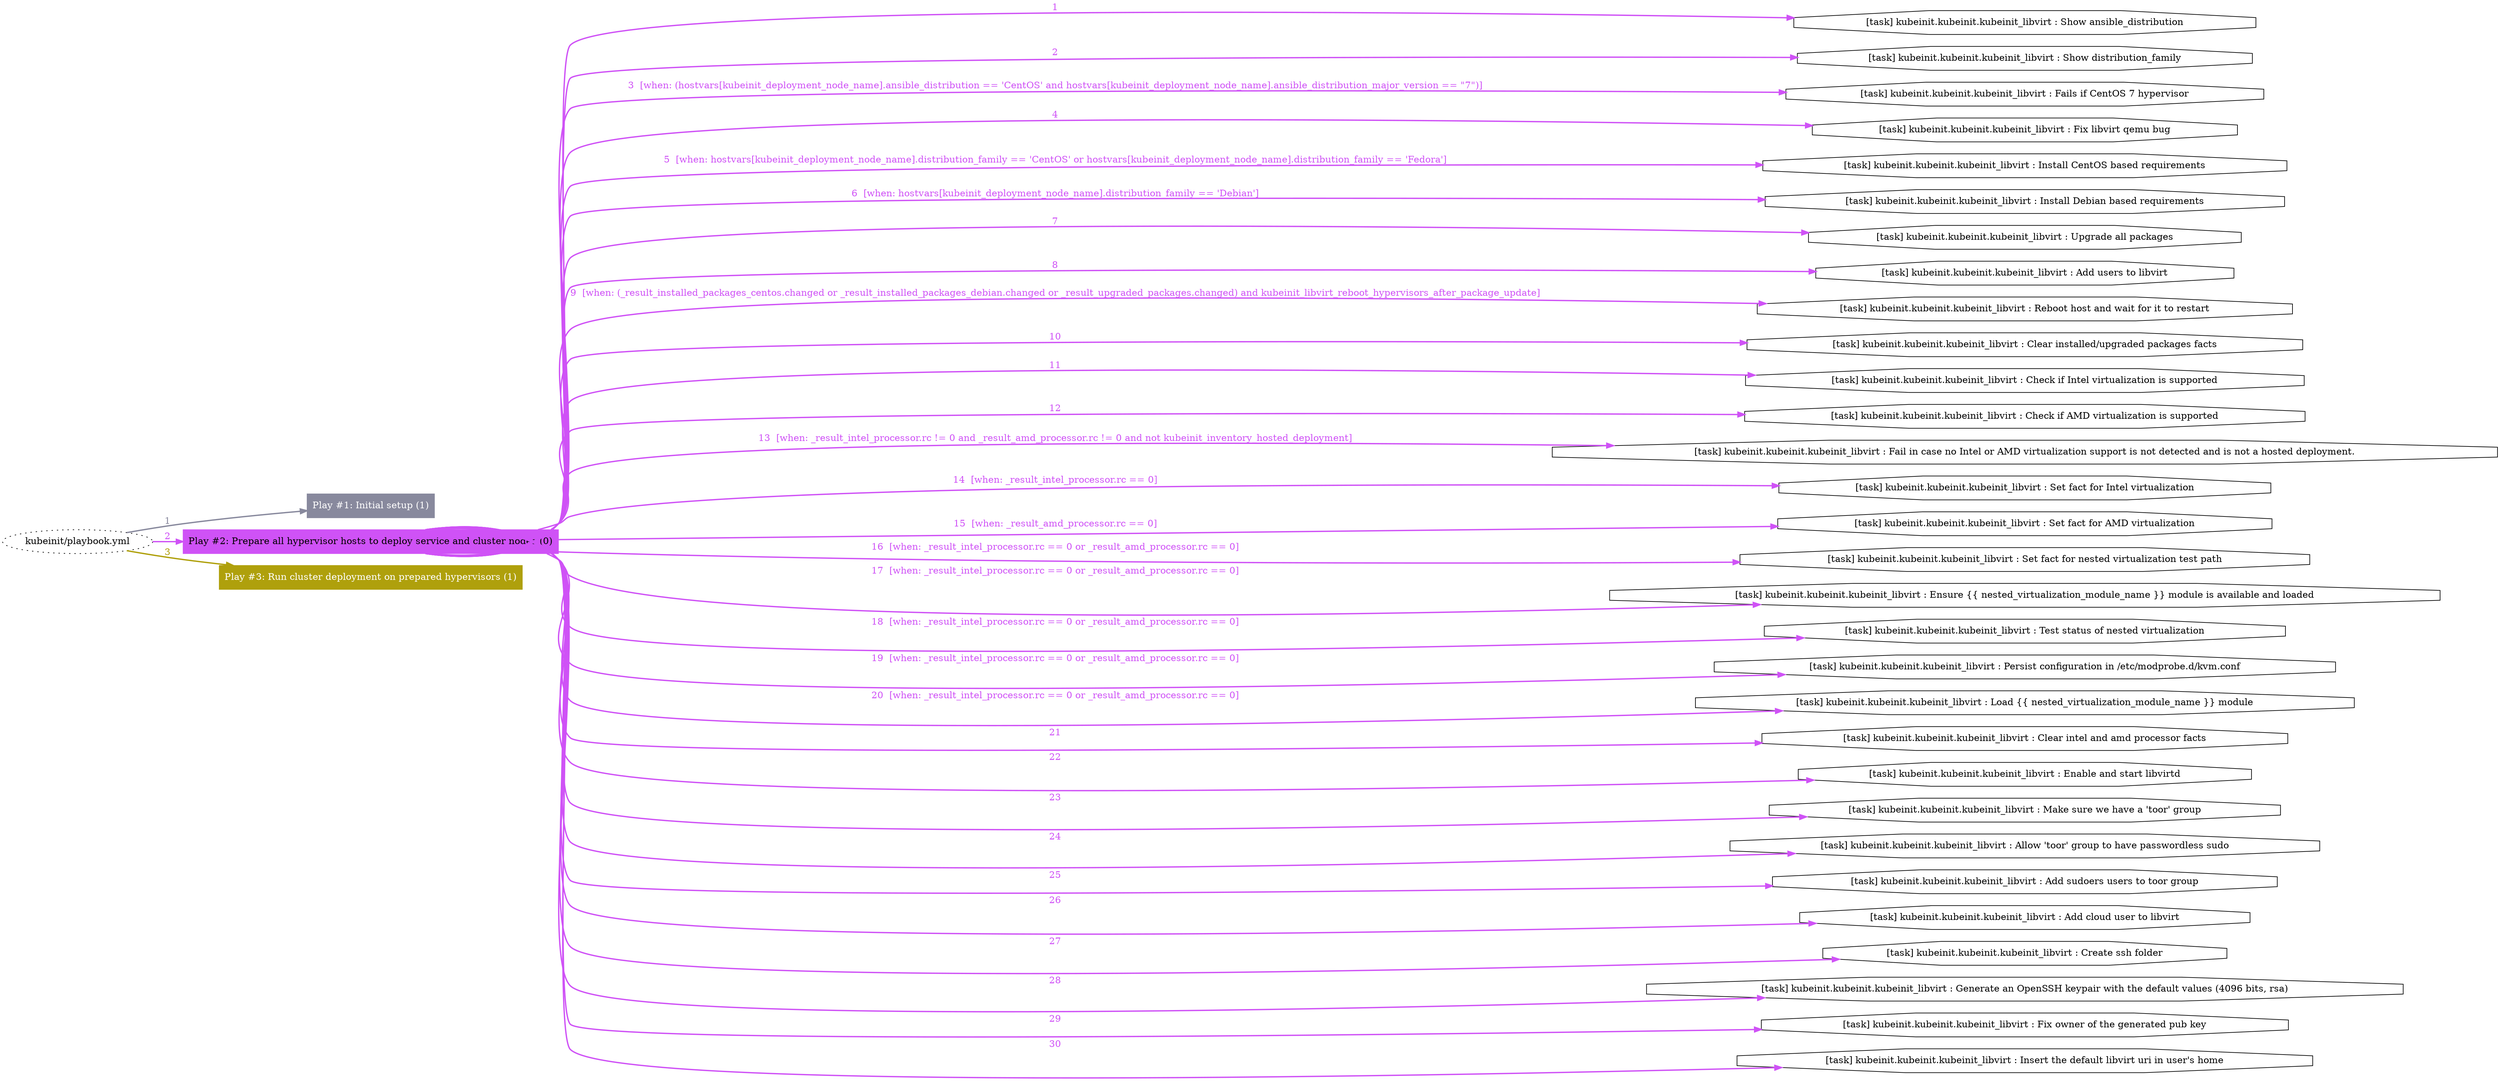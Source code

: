 digraph "kubeinit/playbook.yml "{
	graph [concentrate=true ordering=in rankdir=LR ratio=fill]
	edge [esep=5 sep=10]
	"kubeinit/playbook.yml" [id=root_node style=dotted]
	subgraph "Play #1: Initial setup (1) "{
		"Play #1: Initial setup (1)" [color="#88899d" fontcolor="#ffffff" id="play_9632800f-569d-4440-8a70-1ec53c93b8f8" shape=box style=filled tooltip=localhost]
		"kubeinit/playbook.yml" -> "Play #1: Initial setup (1)" [label=1 color="#88899d" fontcolor="#88899d" id="edge_e1cabb38-cc19-4f53-96e4-0893341fd04f" style=bold]
	}
	subgraph "Play #2: Prepare all hypervisor hosts to deploy service and cluster nodes (0) "{
		"Play #2: Prepare all hypervisor hosts to deploy service and cluster nodes (0)" [color="#cf52f6" fontcolor="#000000" id="play_f355b3b3-5242-4b47-bbce-df152c1d5060" shape=box style=filled tooltip=""]
		"kubeinit/playbook.yml" -> "Play #2: Prepare all hypervisor hosts to deploy service and cluster nodes (0)" [label=2 color="#cf52f6" fontcolor="#cf52f6" id="edge_0a6ebbf9-195f-4e6c-be1a-08adf0034e51" style=bold]
		"task_a166228e-9f81-4f98-a2a2-3f0c53bd4f1c" [label="[task] kubeinit.kubeinit.kubeinit_libvirt : Show ansible_distribution" id="task_a166228e-9f81-4f98-a2a2-3f0c53bd4f1c" shape=octagon tooltip="[task] kubeinit.kubeinit.kubeinit_libvirt : Show ansible_distribution"]
		"Play #2: Prepare all hypervisor hosts to deploy service and cluster nodes (0)" -> "task_a166228e-9f81-4f98-a2a2-3f0c53bd4f1c" [label=1 color="#cf52f6" fontcolor="#cf52f6" id="edge_47df54e3-c195-40cc-b661-8a0cb92eb98c" style=bold]
		"task_1840f2e9-2395-416a-8aeb-79d265f915fa" [label="[task] kubeinit.kubeinit.kubeinit_libvirt : Show distribution_family" id="task_1840f2e9-2395-416a-8aeb-79d265f915fa" shape=octagon tooltip="[task] kubeinit.kubeinit.kubeinit_libvirt : Show distribution_family"]
		"Play #2: Prepare all hypervisor hosts to deploy service and cluster nodes (0)" -> "task_1840f2e9-2395-416a-8aeb-79d265f915fa" [label=2 color="#cf52f6" fontcolor="#cf52f6" id="edge_00c59422-40e8-49e8-a2a7-65216b4e1cd3" style=bold]
		"task_d9ee2c03-f711-4157-ae29-9b589cfc9fa7" [label="[task] kubeinit.kubeinit.kubeinit_libvirt : Fails if CentOS 7 hypervisor" id="task_d9ee2c03-f711-4157-ae29-9b589cfc9fa7" shape=octagon tooltip="[task] kubeinit.kubeinit.kubeinit_libvirt : Fails if CentOS 7 hypervisor"]
		"Play #2: Prepare all hypervisor hosts to deploy service and cluster nodes (0)" -> "task_d9ee2c03-f711-4157-ae29-9b589cfc9fa7" [label="3  [when: (hostvars[kubeinit_deployment_node_name].ansible_distribution == 'CentOS' and hostvars[kubeinit_deployment_node_name].ansible_distribution_major_version == \"7\")]" color="#cf52f6" fontcolor="#cf52f6" id="edge_d528e067-03ce-4a30-965a-a2363a3aa17a" style=bold]
		"task_3742f10e-1524-423d-bb6c-dd4e037ce220" [label="[task] kubeinit.kubeinit.kubeinit_libvirt : Fix libvirt qemu bug" id="task_3742f10e-1524-423d-bb6c-dd4e037ce220" shape=octagon tooltip="[task] kubeinit.kubeinit.kubeinit_libvirt : Fix libvirt qemu bug"]
		"Play #2: Prepare all hypervisor hosts to deploy service and cluster nodes (0)" -> "task_3742f10e-1524-423d-bb6c-dd4e037ce220" [label=4 color="#cf52f6" fontcolor="#cf52f6" id="edge_65b190fd-6fd3-4a3a-b06d-2103ec4f647d" style=bold]
		"task_19bdd6c9-957f-4b91-8c56-74274cee52ab" [label="[task] kubeinit.kubeinit.kubeinit_libvirt : Install CentOS based requirements" id="task_19bdd6c9-957f-4b91-8c56-74274cee52ab" shape=octagon tooltip="[task] kubeinit.kubeinit.kubeinit_libvirt : Install CentOS based requirements"]
		"Play #2: Prepare all hypervisor hosts to deploy service and cluster nodes (0)" -> "task_19bdd6c9-957f-4b91-8c56-74274cee52ab" [label="5  [when: hostvars[kubeinit_deployment_node_name].distribution_family == 'CentOS' or hostvars[kubeinit_deployment_node_name].distribution_family == 'Fedora']" color="#cf52f6" fontcolor="#cf52f6" id="edge_b92a3988-97d9-4f44-a71f-92fdd7bf352d" style=bold]
		"task_097af8c6-de43-4623-8a40-ab35c0aa13e1" [label="[task] kubeinit.kubeinit.kubeinit_libvirt : Install Debian based requirements" id="task_097af8c6-de43-4623-8a40-ab35c0aa13e1" shape=octagon tooltip="[task] kubeinit.kubeinit.kubeinit_libvirt : Install Debian based requirements"]
		"Play #2: Prepare all hypervisor hosts to deploy service and cluster nodes (0)" -> "task_097af8c6-de43-4623-8a40-ab35c0aa13e1" [label="6  [when: hostvars[kubeinit_deployment_node_name].distribution_family == 'Debian']" color="#cf52f6" fontcolor="#cf52f6" id="edge_5ac3e90b-a478-4d24-ba44-cd1e5f5a29ba" style=bold]
		"task_2f800c09-deec-43d0-8396-6f2ef510a185" [label="[task] kubeinit.kubeinit.kubeinit_libvirt : Upgrade all packages" id="task_2f800c09-deec-43d0-8396-6f2ef510a185" shape=octagon tooltip="[task] kubeinit.kubeinit.kubeinit_libvirt : Upgrade all packages"]
		"Play #2: Prepare all hypervisor hosts to deploy service and cluster nodes (0)" -> "task_2f800c09-deec-43d0-8396-6f2ef510a185" [label=7 color="#cf52f6" fontcolor="#cf52f6" id="edge_647922e2-a48f-4974-bb86-df098f2842f4" style=bold]
		"task_43257411-fd9b-4ad7-ac05-9922ec267f2d" [label="[task] kubeinit.kubeinit.kubeinit_libvirt : Add users to libvirt" id="task_43257411-fd9b-4ad7-ac05-9922ec267f2d" shape=octagon tooltip="[task] kubeinit.kubeinit.kubeinit_libvirt : Add users to libvirt"]
		"Play #2: Prepare all hypervisor hosts to deploy service and cluster nodes (0)" -> "task_43257411-fd9b-4ad7-ac05-9922ec267f2d" [label=8 color="#cf52f6" fontcolor="#cf52f6" id="edge_49c2675f-6c81-45ab-942b-3ffdfc964b09" style=bold]
		"task_518e6075-05aa-42b0-a1c5-5362f2609cba" [label="[task] kubeinit.kubeinit.kubeinit_libvirt : Reboot host and wait for it to restart" id="task_518e6075-05aa-42b0-a1c5-5362f2609cba" shape=octagon tooltip="[task] kubeinit.kubeinit.kubeinit_libvirt : Reboot host and wait for it to restart"]
		"Play #2: Prepare all hypervisor hosts to deploy service and cluster nodes (0)" -> "task_518e6075-05aa-42b0-a1c5-5362f2609cba" [label="9  [when: (_result_installed_packages_centos.changed or _result_installed_packages_debian.changed or _result_upgraded_packages.changed) and kubeinit_libvirt_reboot_hypervisors_after_package_update]" color="#cf52f6" fontcolor="#cf52f6" id="edge_c02daaca-0010-4d6e-990a-3d9d37a68fc2" style=bold]
		"task_aad737ae-d317-4b3f-99af-75751fe288b2" [label="[task] kubeinit.kubeinit.kubeinit_libvirt : Clear installed/upgraded packages facts" id="task_aad737ae-d317-4b3f-99af-75751fe288b2" shape=octagon tooltip="[task] kubeinit.kubeinit.kubeinit_libvirt : Clear installed/upgraded packages facts"]
		"Play #2: Prepare all hypervisor hosts to deploy service and cluster nodes (0)" -> "task_aad737ae-d317-4b3f-99af-75751fe288b2" [label=10 color="#cf52f6" fontcolor="#cf52f6" id="edge_312d364b-31b9-47b9-b9e0-c55a42a8f7ed" style=bold]
		"task_6b19cc2b-1f27-4a46-a77c-7f2c3801ec5b" [label="[task] kubeinit.kubeinit.kubeinit_libvirt : Check if Intel virtualization is supported" id="task_6b19cc2b-1f27-4a46-a77c-7f2c3801ec5b" shape=octagon tooltip="[task] kubeinit.kubeinit.kubeinit_libvirt : Check if Intel virtualization is supported"]
		"Play #2: Prepare all hypervisor hosts to deploy service and cluster nodes (0)" -> "task_6b19cc2b-1f27-4a46-a77c-7f2c3801ec5b" [label=11 color="#cf52f6" fontcolor="#cf52f6" id="edge_66058b0b-5db5-449d-a217-20db4bffbf42" style=bold]
		"task_d2aa50a2-e349-4175-8c4e-05151e9856b6" [label="[task] kubeinit.kubeinit.kubeinit_libvirt : Check if AMD virtualization is supported" id="task_d2aa50a2-e349-4175-8c4e-05151e9856b6" shape=octagon tooltip="[task] kubeinit.kubeinit.kubeinit_libvirt : Check if AMD virtualization is supported"]
		"Play #2: Prepare all hypervisor hosts to deploy service and cluster nodes (0)" -> "task_d2aa50a2-e349-4175-8c4e-05151e9856b6" [label=12 color="#cf52f6" fontcolor="#cf52f6" id="edge_aec64750-115f-4eeb-8357-dcbd1a0dce18" style=bold]
		"task_a2c217d2-91f1-4a2c-a590-9c31844bd329" [label="[task] kubeinit.kubeinit.kubeinit_libvirt : Fail in case no Intel or AMD virtualization support is not detected and is not a hosted deployment." id="task_a2c217d2-91f1-4a2c-a590-9c31844bd329" shape=octagon tooltip="[task] kubeinit.kubeinit.kubeinit_libvirt : Fail in case no Intel or AMD virtualization support is not detected and is not a hosted deployment."]
		"Play #2: Prepare all hypervisor hosts to deploy service and cluster nodes (0)" -> "task_a2c217d2-91f1-4a2c-a590-9c31844bd329" [label="13  [when: _result_intel_processor.rc != 0 and _result_amd_processor.rc != 0 and not kubeinit_inventory_hosted_deployment]" color="#cf52f6" fontcolor="#cf52f6" id="edge_1f05c7b5-6f09-4a42-a126-3bdfaf7e1b51" style=bold]
		"task_9d6c548e-4c6e-40ce-b26e-8abc1f2b20b8" [label="[task] kubeinit.kubeinit.kubeinit_libvirt : Set fact for Intel virtualization" id="task_9d6c548e-4c6e-40ce-b26e-8abc1f2b20b8" shape=octagon tooltip="[task] kubeinit.kubeinit.kubeinit_libvirt : Set fact for Intel virtualization"]
		"Play #2: Prepare all hypervisor hosts to deploy service and cluster nodes (0)" -> "task_9d6c548e-4c6e-40ce-b26e-8abc1f2b20b8" [label="14  [when: _result_intel_processor.rc == 0]" color="#cf52f6" fontcolor="#cf52f6" id="edge_5654762d-c3dd-4208-a44e-d328a8a4a55d" style=bold]
		"task_5165a9e7-d098-449d-9a9c-063cd9931f6b" [label="[task] kubeinit.kubeinit.kubeinit_libvirt : Set fact for AMD virtualization" id="task_5165a9e7-d098-449d-9a9c-063cd9931f6b" shape=octagon tooltip="[task] kubeinit.kubeinit.kubeinit_libvirt : Set fact for AMD virtualization"]
		"Play #2: Prepare all hypervisor hosts to deploy service and cluster nodes (0)" -> "task_5165a9e7-d098-449d-9a9c-063cd9931f6b" [label="15  [when: _result_amd_processor.rc == 0]" color="#cf52f6" fontcolor="#cf52f6" id="edge_cad0ee98-5c85-4731-a1f5-53420c1b13d7" style=bold]
		"task_d6c11866-197b-47ed-be51-ee30bc283cc7" [label="[task] kubeinit.kubeinit.kubeinit_libvirt : Set fact for nested virtualization test path" id="task_d6c11866-197b-47ed-be51-ee30bc283cc7" shape=octagon tooltip="[task] kubeinit.kubeinit.kubeinit_libvirt : Set fact for nested virtualization test path"]
		"Play #2: Prepare all hypervisor hosts to deploy service and cluster nodes (0)" -> "task_d6c11866-197b-47ed-be51-ee30bc283cc7" [label="16  [when: _result_intel_processor.rc == 0 or _result_amd_processor.rc == 0]" color="#cf52f6" fontcolor="#cf52f6" id="edge_cf314185-d1cd-4269-bc4d-d13aeced8375" style=bold]
		"task_ea1d2fce-7ad2-47ea-96a5-864b4761aabf" [label="[task] kubeinit.kubeinit.kubeinit_libvirt : Ensure {{ nested_virtualization_module_name }} module is available and loaded" id="task_ea1d2fce-7ad2-47ea-96a5-864b4761aabf" shape=octagon tooltip="[task] kubeinit.kubeinit.kubeinit_libvirt : Ensure {{ nested_virtualization_module_name }} module is available and loaded"]
		"Play #2: Prepare all hypervisor hosts to deploy service and cluster nodes (0)" -> "task_ea1d2fce-7ad2-47ea-96a5-864b4761aabf" [label="17  [when: _result_intel_processor.rc == 0 or _result_amd_processor.rc == 0]" color="#cf52f6" fontcolor="#cf52f6" id="edge_600e87f0-114e-4b0b-9374-12aaf0e60570" style=bold]
		"task_fbc0e17e-dd81-4951-97d0-3e22ac96048d" [label="[task] kubeinit.kubeinit.kubeinit_libvirt : Test status of nested virtualization" id="task_fbc0e17e-dd81-4951-97d0-3e22ac96048d" shape=octagon tooltip="[task] kubeinit.kubeinit.kubeinit_libvirt : Test status of nested virtualization"]
		"Play #2: Prepare all hypervisor hosts to deploy service and cluster nodes (0)" -> "task_fbc0e17e-dd81-4951-97d0-3e22ac96048d" [label="18  [when: _result_intel_processor.rc == 0 or _result_amd_processor.rc == 0]" color="#cf52f6" fontcolor="#cf52f6" id="edge_558dfb43-510f-45ca-b736-0aa1abf17d2f" style=bold]
		"task_8fd360b0-be8c-45b1-8598-b03aa3198e47" [label="[task] kubeinit.kubeinit.kubeinit_libvirt : Persist configuration in /etc/modprobe.d/kvm.conf" id="task_8fd360b0-be8c-45b1-8598-b03aa3198e47" shape=octagon tooltip="[task] kubeinit.kubeinit.kubeinit_libvirt : Persist configuration in /etc/modprobe.d/kvm.conf"]
		"Play #2: Prepare all hypervisor hosts to deploy service and cluster nodes (0)" -> "task_8fd360b0-be8c-45b1-8598-b03aa3198e47" [label="19  [when: _result_intel_processor.rc == 0 or _result_amd_processor.rc == 0]" color="#cf52f6" fontcolor="#cf52f6" id="edge_f3a0603d-040e-4087-8c4e-c441e80bac06" style=bold]
		"task_c5cd3d22-fee2-4b25-99a0-9c8a49a7e51e" [label="[task] kubeinit.kubeinit.kubeinit_libvirt : Load {{ nested_virtualization_module_name }} module" id="task_c5cd3d22-fee2-4b25-99a0-9c8a49a7e51e" shape=octagon tooltip="[task] kubeinit.kubeinit.kubeinit_libvirt : Load {{ nested_virtualization_module_name }} module"]
		"Play #2: Prepare all hypervisor hosts to deploy service and cluster nodes (0)" -> "task_c5cd3d22-fee2-4b25-99a0-9c8a49a7e51e" [label="20  [when: _result_intel_processor.rc == 0 or _result_amd_processor.rc == 0]" color="#cf52f6" fontcolor="#cf52f6" id="edge_fbfa529f-b3dc-4002-843c-19e58d97a5cb" style=bold]
		"task_97f10df8-a435-4e10-8db1-3e43d8b434b4" [label="[task] kubeinit.kubeinit.kubeinit_libvirt : Clear intel and amd processor facts" id="task_97f10df8-a435-4e10-8db1-3e43d8b434b4" shape=octagon tooltip="[task] kubeinit.kubeinit.kubeinit_libvirt : Clear intel and amd processor facts"]
		"Play #2: Prepare all hypervisor hosts to deploy service and cluster nodes (0)" -> "task_97f10df8-a435-4e10-8db1-3e43d8b434b4" [label=21 color="#cf52f6" fontcolor="#cf52f6" id="edge_52b80469-e5de-41a4-8d6c-f57c32a008ff" style=bold]
		"task_8e9f752c-8e87-4f7b-9fff-ba6f09e66e24" [label="[task] kubeinit.kubeinit.kubeinit_libvirt : Enable and start libvirtd" id="task_8e9f752c-8e87-4f7b-9fff-ba6f09e66e24" shape=octagon tooltip="[task] kubeinit.kubeinit.kubeinit_libvirt : Enable and start libvirtd"]
		"Play #2: Prepare all hypervisor hosts to deploy service and cluster nodes (0)" -> "task_8e9f752c-8e87-4f7b-9fff-ba6f09e66e24" [label=22 color="#cf52f6" fontcolor="#cf52f6" id="edge_aff55d86-f9e6-4c9c-a534-54e45417f96a" style=bold]
		"task_248d4e90-89ac-4300-ad94-6f182332a6fe" [label="[task] kubeinit.kubeinit.kubeinit_libvirt : Make sure we have a 'toor' group" id="task_248d4e90-89ac-4300-ad94-6f182332a6fe" shape=octagon tooltip="[task] kubeinit.kubeinit.kubeinit_libvirt : Make sure we have a 'toor' group"]
		"Play #2: Prepare all hypervisor hosts to deploy service and cluster nodes (0)" -> "task_248d4e90-89ac-4300-ad94-6f182332a6fe" [label=23 color="#cf52f6" fontcolor="#cf52f6" id="edge_11869ba9-2f82-45bd-ae44-5fe9fd0b20cd" style=bold]
		"task_ba76a2c7-3360-44b8-9fa6-84c20b9b0bd6" [label="[task] kubeinit.kubeinit.kubeinit_libvirt : Allow 'toor' group to have passwordless sudo" id="task_ba76a2c7-3360-44b8-9fa6-84c20b9b0bd6" shape=octagon tooltip="[task] kubeinit.kubeinit.kubeinit_libvirt : Allow 'toor' group to have passwordless sudo"]
		"Play #2: Prepare all hypervisor hosts to deploy service and cluster nodes (0)" -> "task_ba76a2c7-3360-44b8-9fa6-84c20b9b0bd6" [label=24 color="#cf52f6" fontcolor="#cf52f6" id="edge_eb759ef2-f8ec-4716-b828-be41b9cfe090" style=bold]
		"task_ce6f10c4-18af-4231-8588-cfaddb9b6305" [label="[task] kubeinit.kubeinit.kubeinit_libvirt : Add sudoers users to toor group" id="task_ce6f10c4-18af-4231-8588-cfaddb9b6305" shape=octagon tooltip="[task] kubeinit.kubeinit.kubeinit_libvirt : Add sudoers users to toor group"]
		"Play #2: Prepare all hypervisor hosts to deploy service and cluster nodes (0)" -> "task_ce6f10c4-18af-4231-8588-cfaddb9b6305" [label=25 color="#cf52f6" fontcolor="#cf52f6" id="edge_eeef993b-7939-4c23-984f-7f821eeb12e9" style=bold]
		"task_ce1ec828-ca03-43f8-ab2c-8390f42da6bf" [label="[task] kubeinit.kubeinit.kubeinit_libvirt : Add cloud user to libvirt" id="task_ce1ec828-ca03-43f8-ab2c-8390f42da6bf" shape=octagon tooltip="[task] kubeinit.kubeinit.kubeinit_libvirt : Add cloud user to libvirt"]
		"Play #2: Prepare all hypervisor hosts to deploy service and cluster nodes (0)" -> "task_ce1ec828-ca03-43f8-ab2c-8390f42da6bf" [label=26 color="#cf52f6" fontcolor="#cf52f6" id="edge_dda190b6-647a-48b0-8f57-25532216c0be" style=bold]
		"task_7d690aa7-026f-49a4-bf93-b409ecf89ee9" [label="[task] kubeinit.kubeinit.kubeinit_libvirt : Create ssh folder" id="task_7d690aa7-026f-49a4-bf93-b409ecf89ee9" shape=octagon tooltip="[task] kubeinit.kubeinit.kubeinit_libvirt : Create ssh folder"]
		"Play #2: Prepare all hypervisor hosts to deploy service and cluster nodes (0)" -> "task_7d690aa7-026f-49a4-bf93-b409ecf89ee9" [label=27 color="#cf52f6" fontcolor="#cf52f6" id="edge_ae0ea261-97b3-4cc9-b27e-7615c1a03022" style=bold]
		"task_ebc51a0f-da82-40dc-928a-1c9bf861aa62" [label="[task] kubeinit.kubeinit.kubeinit_libvirt : Generate an OpenSSH keypair with the default values (4096 bits, rsa)" id="task_ebc51a0f-da82-40dc-928a-1c9bf861aa62" shape=octagon tooltip="[task] kubeinit.kubeinit.kubeinit_libvirt : Generate an OpenSSH keypair with the default values (4096 bits, rsa)"]
		"Play #2: Prepare all hypervisor hosts to deploy service and cluster nodes (0)" -> "task_ebc51a0f-da82-40dc-928a-1c9bf861aa62" [label=28 color="#cf52f6" fontcolor="#cf52f6" id="edge_874b1a85-d959-464c-9f3f-9d729447e465" style=bold]
		"task_ea37f45b-fb58-492b-80b3-c24a8668657c" [label="[task] kubeinit.kubeinit.kubeinit_libvirt : Fix owner of the generated pub key" id="task_ea37f45b-fb58-492b-80b3-c24a8668657c" shape=octagon tooltip="[task] kubeinit.kubeinit.kubeinit_libvirt : Fix owner of the generated pub key"]
		"Play #2: Prepare all hypervisor hosts to deploy service and cluster nodes (0)" -> "task_ea37f45b-fb58-492b-80b3-c24a8668657c" [label=29 color="#cf52f6" fontcolor="#cf52f6" id="edge_e83a0018-bb86-4808-a6de-15801d39ac71" style=bold]
		"task_fc2d83f4-f945-48e1-961a-eb2e84546eff" [label="[task] kubeinit.kubeinit.kubeinit_libvirt : Insert the default libvirt uri in user's home" id="task_fc2d83f4-f945-48e1-961a-eb2e84546eff" shape=octagon tooltip="[task] kubeinit.kubeinit.kubeinit_libvirt : Insert the default libvirt uri in user's home"]
		"Play #2: Prepare all hypervisor hosts to deploy service and cluster nodes (0)" -> "task_fc2d83f4-f945-48e1-961a-eb2e84546eff" [label=30 color="#cf52f6" fontcolor="#cf52f6" id="edge_783335d4-8fee-4e84-8cc0-373401de401f" style=bold]
	}
	subgraph "Play #3: Run cluster deployment on prepared hypervisors (1) "{
		"Play #3: Run cluster deployment on prepared hypervisors (1)" [color="#afa00c" fontcolor="#ffffff" id="play_00c41c2e-823a-4388-b774-bee7840c3fa9" shape=box style=filled tooltip=localhost]
		"kubeinit/playbook.yml" -> "Play #3: Run cluster deployment on prepared hypervisors (1)" [label=3 color="#afa00c" fontcolor="#afa00c" id="edge_051bae78-c373-4a03-8e63-801312d59de5" style=bold]
	}
}
